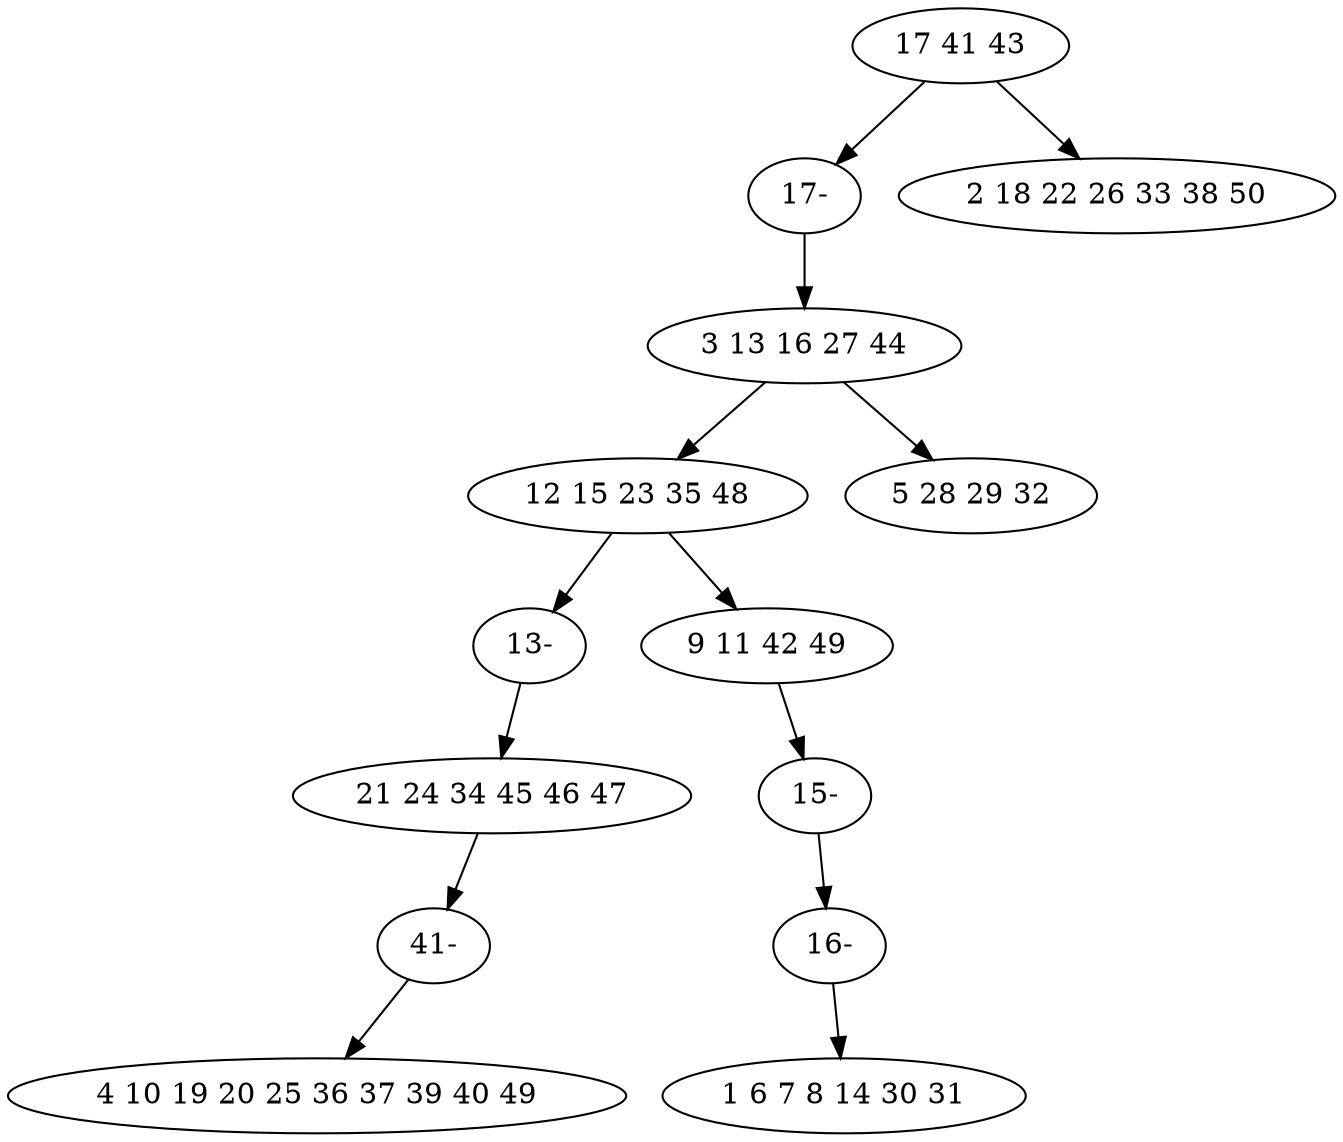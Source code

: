 digraph true_tree {
	"0" -> "11"
	"0" -> "2"
	"1" -> "3"
	"1" -> "4"
	"3" -> "13"
	"3" -> "6"
	"5" -> "10"
	"6" -> "9"
	"9" -> "12"
	"10" -> "7"
	"11" -> "1"
	"12" -> "8"
	"13" -> "5"
	"0" [label="17 41 43"];
	"1" [label="3 13 16 27 44"];
	"2" [label="2 18 22 26 33 38 50"];
	"3" [label="12 15 23 35 48"];
	"4" [label="5 28 29 32"];
	"5" [label="21 24 34 45 46 47"];
	"6" [label="9 11 42 49"];
	"7" [label="4 10 19 20 25 36 37 39 40 49"];
	"8" [label="1 6 7 8 14 30 31"];
	"9" [label="15-"];
	"10" [label="41-"];
	"11" [label="17-"];
	"12" [label="16-"];
	"13" [label="13-"];
}
